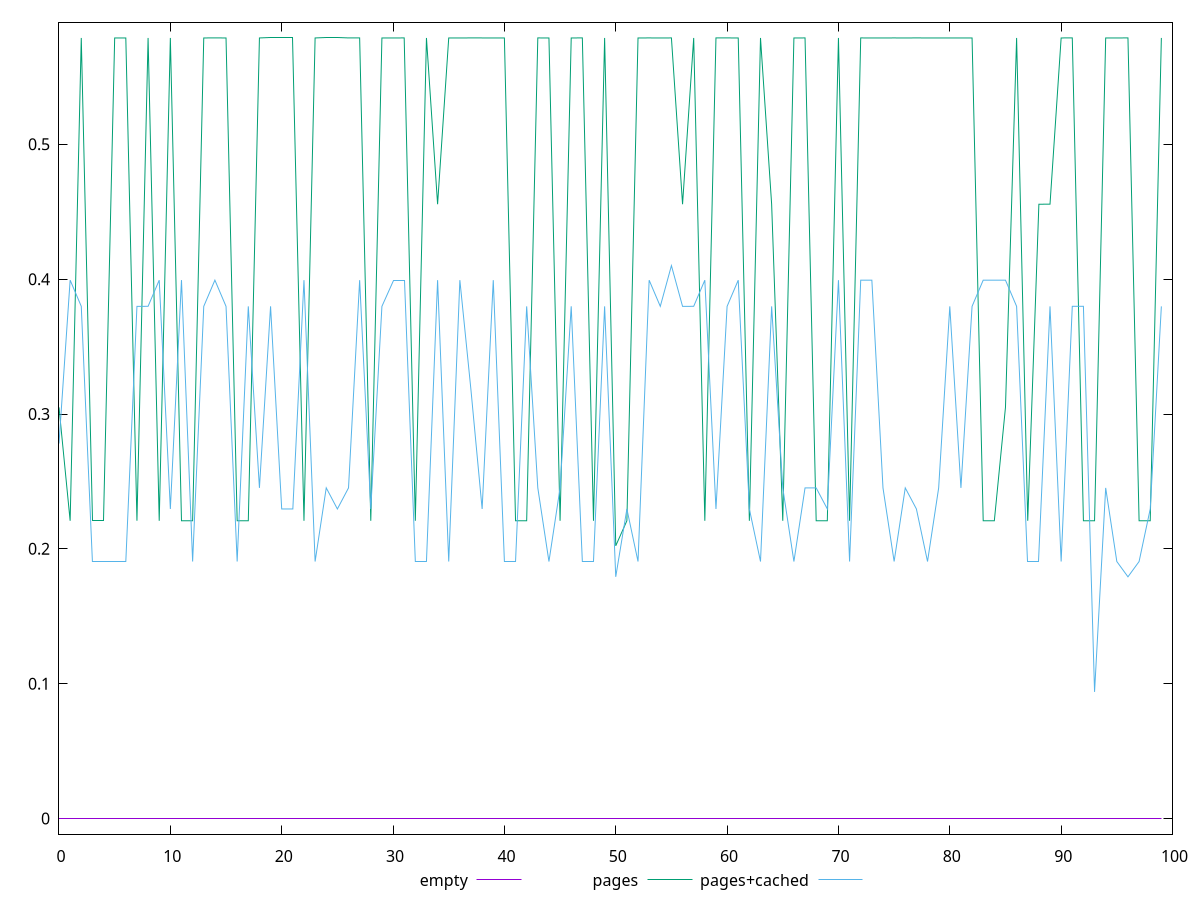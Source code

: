 $_empty <<EOF
0
0
0
0
0
0
0
0
0
0
0
0
0
0
0
0
0
0
0
0
0
0
0
0
0
0
0
0
0
0
0
0
0
0
0
0
0
0
0
0
0
0
0
0
0
0
0
0
0
0
0
0
0
0
0
0
0
0
0
0
0
0
0
0
0
0
0
0
0
0
0
0
0
0
0
0
0
0
0
0
0
0
0
0
0
0
0
0
0
0
0
0
0
0
0
0
0
0
0
0
EOF
$_pages <<EOF
0.30492057545979817
0.2208050365447998
0.5788833124372694
0.22080134730868867
0.22080134730868867
0.5788956822289361
0.5788870016733805
0.2208286910586887
0.5788951396942139
0.22080134730868867
0.5788894973331027
0.2208226146697998
0.22081935946146647
0.5788922100067139
0.5789169495900472
0.5788870016733805
0.220816321267022
0.22080134730868867
0.5788956822289361
0.5788894973331027
0.5788894973331027
0.5788894973331027
0.2208040599822998
0.5788922100067139
0.5788870016733805
0.5788860251108805
0.5789078350067138
0.5789176006317138
0.22080134730868867
0.5788983949025472
0.5788894973331027
0.5789044712914361
0.22079787508646645
0.5788956822289361
0.45557689052157935
0.5788922100067139
0.5788894973331027
0.5789052308400472
0.5788982863956027
0.5788922100067139
0.5788894973331027
0.22081317456563312
0.22080134730868867
0.5789013245900472
0.5788922100067139
0.22081317456563312
0.5788921014997694
0.5789106561872694
0.22080134730868867
0.5788870016733805
0.20224875195821124
0.220807532204522
0.5788921014997694
0.5789013245900472
0.5788894973331027
0.5789013245900472
0.45558676465352377
0.5788894973331027
0.22081317456563312
0.5789013245900472
0.5789075094858805
0.5788870016733805
0.22081317456563312
0.5788931865692138
0.4555830754174126
0.2208189254336887
0.5788894973331027
0.5789013245900472
0.22081935946146647
0.22079885164896645
0.5788798402150472
0.22080134730868867
0.5789013245900472
0.5788922100067139
0.5788870016733805
0.5789013245900472
0.5788833124372694
0.5789107646942139
0.5788894973331027
0.5788808167775472
0.5788894973331027
0.5788931865692138
0.5788894973331027
0.22081317456563312
0.22080134730868867
0.30492057545979817
0.5788951396942139
0.22081122144063314
0.455589260313246
0.45559544520907935
0.5788956822289361
0.5789194452497695
0.22080134730868867
0.22080698966979978
0.5788894973331027
0.5788956822289361
0.5789075094858805
0.22081371710035536
0.22080134730868867
0.5788870016733805
EOF
$_pagesCached <<EOF
0.2781091435750326
0.3992843719058565
0.37986356862386056
0.19060170809427898
0.19059552319844564
0.1906042037540012
0.19059801885816788
0.37982450612386065
0.37985792626274945
0.39926581721835663
0.22955163574218754
0.39929934586418986
0.19060680792066786
0.37982700178358286
0.3992685298919677
0.3798245061238606
0.19059801885816788
0.37982971445719393
0.24519438997904464
0.37984924570719386
0.2295630289713542
0.22955782063802085
0.39925713666280105
0.19059552319844564
0.24522010612487802
0.2295603162977431
0.24519438997904464
0.39925713666280105
0.2295630289713542
0.37982450612386065
0.3992684213850233
0.3992684213850233
0.19059552319844564
0.19059801885816788
0.3992633215586344
0.19059552319844564
0.3992684213850233
0.3175345213148329
0.2295665011935764
0.3992720021141899
0.19060366121927896
0.19060073153177898
0.3798358993530273
0.2451891816457113
0.19059552319844564
0.24520057487487798
0.3798606389363605
0.19059801885816788
0.19060170809427898
0.37982450612386065
0.17925679016113286
0.22955782063802085
0.19060366121927896
0.3992509517669677
0.379830691019694
0.41005506981743695
0.3798183212280273
0.37986161549886055
0.39926234499613433
0.22955782063802085
0.37982700178358286
0.39925963232252326
0.22956910536024308
0.19059552319844564
0.37982700178358286
0.2451891816457113
0.19059801885816788
0.24519438997904464
0.2451891816457113
0.22959688313802093
0.39926234499613433
0.19060073153177898
0.3992633215586344
0.39926581721835663
0.24519536654154464
0.19063762389289016
0.24519786220126685
0.22959688313802093
0.19059801885816788
0.2451916773054335
0.37982700178358286
0.2451891816457113
0.37982700178358286
0.3992685298919677
0.39925963232252326
0.3992633215586344
0.37982450612386065
0.19060073153177898
0.19059801885816788
0.37982450612386065
0.19060073153177898
0.3798606389363605
0.37985543060302723
0.09390384928385416
0.24519731966654462
0.19059747632344565
0.1792535349527995
0.19060170809427898
0.22955782063802085
0.37981832122802733
EOF
set key outside below
set terminal pngcairo
set output "report_00006_2020-11-02T20-21-41.718Z/cumulative-layout-shift/cumulative-layout-shift_empty_pages_pages+cached.png"
set yrange [-0.01157838890499539:0.5904978341547649]
plot $_empty title "empty" with line ,$_pages title "pages" with line ,$_pagesCached title "pages+cached" with line ,